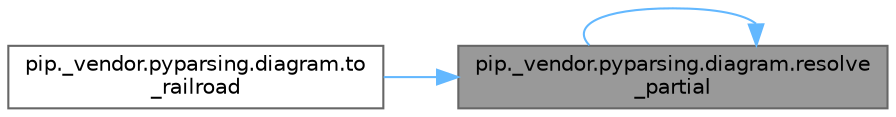 digraph "pip._vendor.pyparsing.diagram.resolve_partial"
{
 // LATEX_PDF_SIZE
  bgcolor="transparent";
  edge [fontname=Helvetica,fontsize=10,labelfontname=Helvetica,labelfontsize=10];
  node [fontname=Helvetica,fontsize=10,shape=box,height=0.2,width=0.4];
  rankdir="RL";
  Node1 [id="Node000001",label="pip._vendor.pyparsing.diagram.resolve\l_partial",height=0.2,width=0.4,color="gray40", fillcolor="grey60", style="filled", fontcolor="black",tooltip=" "];
  Node1 -> Node1 [id="edge1_Node000001_Node000001",dir="back",color="steelblue1",style="solid",tooltip=" "];
  Node1 -> Node2 [id="edge2_Node000001_Node000002",dir="back",color="steelblue1",style="solid",tooltip=" "];
  Node2 [id="Node000002",label="pip._vendor.pyparsing.diagram.to\l_railroad",height=0.2,width=0.4,color="grey40", fillcolor="white", style="filled",URL="$namespacepip_1_1__vendor_1_1pyparsing_1_1diagram.html#a9235c4afd6901dc232dfc6d8f8e672de",tooltip=" "];
}
